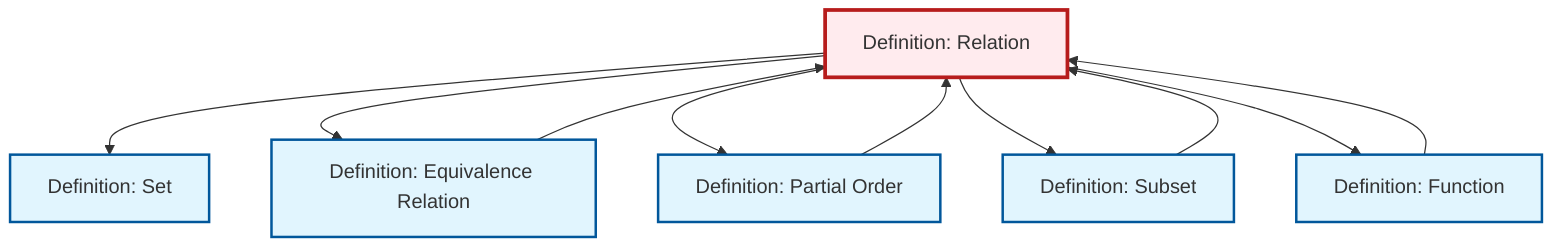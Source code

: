 graph TD
    classDef definition fill:#e1f5fe,stroke:#01579b,stroke-width:2px
    classDef theorem fill:#f3e5f5,stroke:#4a148c,stroke-width:2px
    classDef axiom fill:#fff3e0,stroke:#e65100,stroke-width:2px
    classDef example fill:#e8f5e9,stroke:#1b5e20,stroke-width:2px
    classDef current fill:#ffebee,stroke:#b71c1c,stroke-width:3px
    def-relation["Definition: Relation"]:::definition
    def-subset["Definition: Subset"]:::definition
    def-partial-order["Definition: Partial Order"]:::definition
    def-equivalence-relation["Definition: Equivalence Relation"]:::definition
    def-function["Definition: Function"]:::definition
    def-set["Definition: Set"]:::definition
    def-relation --> def-set
    def-function --> def-relation
    def-relation --> def-equivalence-relation
    def-subset --> def-relation
    def-relation --> def-partial-order
    def-relation --> def-subset
    def-equivalence-relation --> def-relation
    def-relation --> def-function
    def-partial-order --> def-relation
    class def-relation current